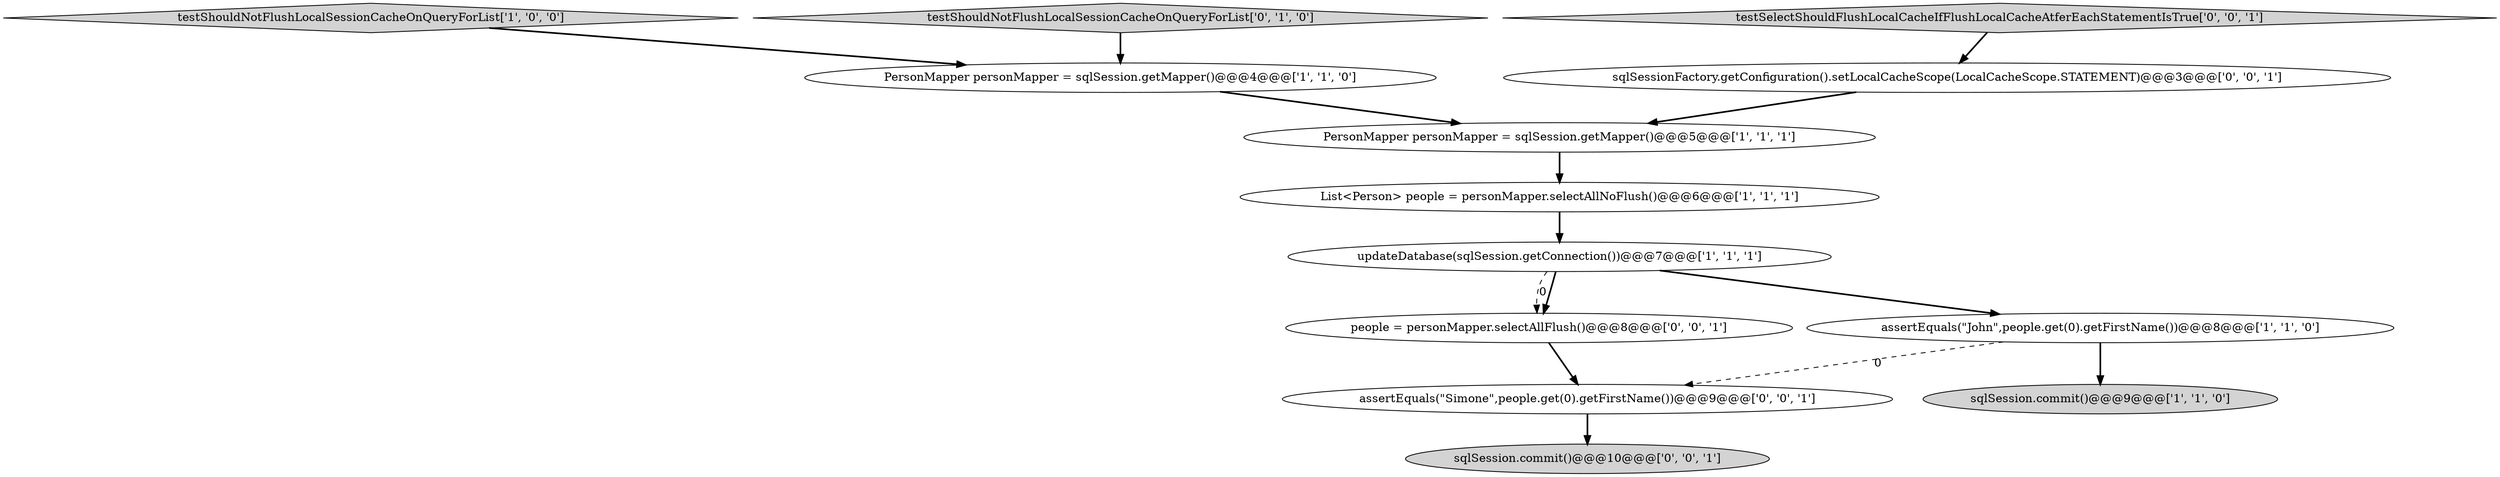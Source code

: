 digraph {
5 [style = filled, label = "testShouldNotFlushLocalSessionCacheOnQueryForList['1', '0', '0']", fillcolor = lightgray, shape = diamond image = "AAA0AAABBB1BBB"];
10 [style = filled, label = "assertEquals(\"Simone\",people.get(0).getFirstName())@@@9@@@['0', '0', '1']", fillcolor = white, shape = ellipse image = "AAA0AAABBB3BBB"];
3 [style = filled, label = "PersonMapper personMapper = sqlSession.getMapper()@@@5@@@['1', '1', '1']", fillcolor = white, shape = ellipse image = "AAA0AAABBB1BBB"];
4 [style = filled, label = "updateDatabase(sqlSession.getConnection())@@@7@@@['1', '1', '1']", fillcolor = white, shape = ellipse image = "AAA0AAABBB1BBB"];
1 [style = filled, label = "List<Person> people = personMapper.selectAllNoFlush()@@@6@@@['1', '1', '1']", fillcolor = white, shape = ellipse image = "AAA0AAABBB1BBB"];
11 [style = filled, label = "sqlSession.commit()@@@10@@@['0', '0', '1']", fillcolor = lightgray, shape = ellipse image = "AAA0AAABBB3BBB"];
12 [style = filled, label = "testSelectShouldFlushLocalCacheIfFlushLocalCacheAtferEachStatementIsTrue['0', '0', '1']", fillcolor = lightgray, shape = diamond image = "AAA0AAABBB3BBB"];
0 [style = filled, label = "sqlSession.commit()@@@9@@@['1', '1', '0']", fillcolor = lightgray, shape = ellipse image = "AAA0AAABBB1BBB"];
6 [style = filled, label = "PersonMapper personMapper = sqlSession.getMapper()@@@4@@@['1', '1', '0']", fillcolor = white, shape = ellipse image = "AAA0AAABBB1BBB"];
9 [style = filled, label = "people = personMapper.selectAllFlush()@@@8@@@['0', '0', '1']", fillcolor = white, shape = ellipse image = "AAA0AAABBB3BBB"];
2 [style = filled, label = "assertEquals(\"John\",people.get(0).getFirstName())@@@8@@@['1', '1', '0']", fillcolor = white, shape = ellipse image = "AAA0AAABBB1BBB"];
8 [style = filled, label = "sqlSessionFactory.getConfiguration().setLocalCacheScope(LocalCacheScope.STATEMENT)@@@3@@@['0', '0', '1']", fillcolor = white, shape = ellipse image = "AAA0AAABBB3BBB"];
7 [style = filled, label = "testShouldNotFlushLocalSessionCacheOnQueryForList['0', '1', '0']", fillcolor = lightgray, shape = diamond image = "AAA0AAABBB2BBB"];
4->9 [style = bold, label=""];
6->3 [style = bold, label=""];
4->9 [style = dashed, label="0"];
1->4 [style = bold, label=""];
2->0 [style = bold, label=""];
4->2 [style = bold, label=""];
5->6 [style = bold, label=""];
9->10 [style = bold, label=""];
3->1 [style = bold, label=""];
12->8 [style = bold, label=""];
7->6 [style = bold, label=""];
2->10 [style = dashed, label="0"];
8->3 [style = bold, label=""];
10->11 [style = bold, label=""];
}
